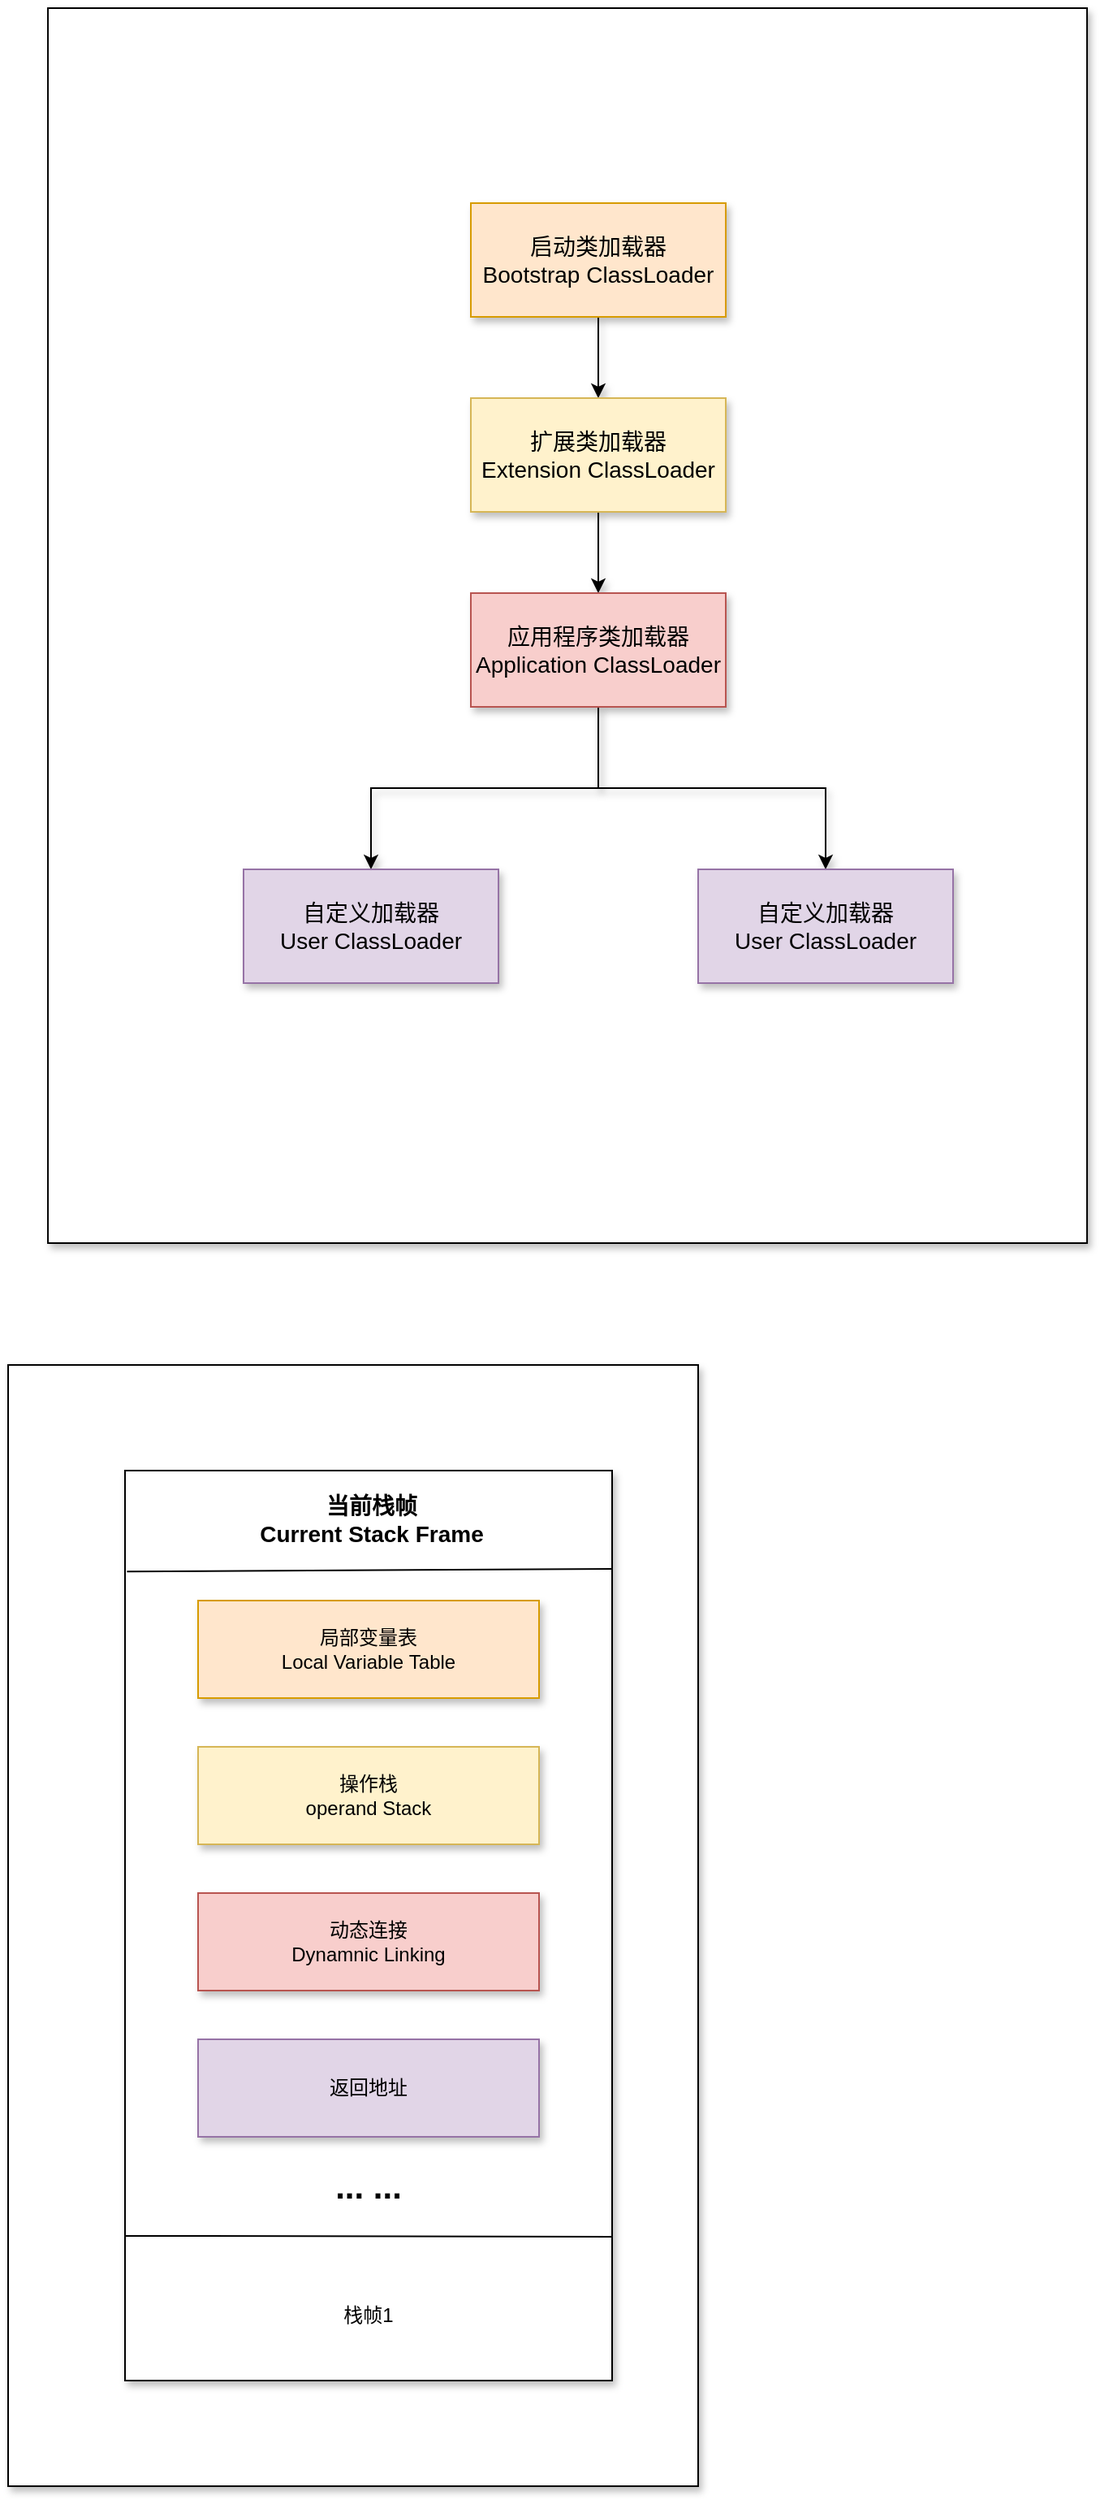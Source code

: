 <mxfile version="12.6.4" type="device"><diagram id="PfqiMa6-ajuhgwNazjBp" name="第 1 页"><mxGraphModel dx="979" dy="1805" grid="1" gridSize="10" guides="1" tooltips="1" connect="1" arrows="1" fold="1" page="1" pageScale="1" pageWidth="827" pageHeight="1169" math="0" shadow="0"><root><mxCell id="0"/><mxCell id="1" parent="0"/><mxCell id="lC67v6Mfk3BnnPEWj3Qm-26" value="" style="rounded=0;whiteSpace=wrap;html=1;shadow=1;" vertex="1" parent="1"><mxGeometry x="68" y="825" width="425" height="690" as="geometry"/></mxCell><mxCell id="lC67v6Mfk3BnnPEWj3Qm-17" value="" style="rounded=0;whiteSpace=wrap;html=1;shadow=1;" vertex="1" parent="1"><mxGeometry x="140" y="890" width="300" height="560" as="geometry"/></mxCell><mxCell id="lC67v6Mfk3BnnPEWj3Qm-11" value="" style="rounded=0;whiteSpace=wrap;html=1;shadow=1;" vertex="1" parent="1"><mxGeometry x="92.53" y="-10" width="640" height="760" as="geometry"/></mxCell><mxCell id="lC67v6Mfk3BnnPEWj3Qm-7" style="edgeStyle=orthogonalEdgeStyle;rounded=0;orthogonalLoop=1;jettySize=auto;html=1;exitX=0.5;exitY=1;exitDx=0;exitDy=0;entryX=0.5;entryY=0;entryDx=0;entryDy=0;shadow=1;comic=0;" edge="1" parent="1" source="lC67v6Mfk3BnnPEWj3Qm-1" target="lC67v6Mfk3BnnPEWj3Qm-2"><mxGeometry relative="1" as="geometry"/></mxCell><mxCell id="lC67v6Mfk3BnnPEWj3Qm-1" value="&lt;font style=&quot;font-size: 14px&quot;&gt;启动类加载器&lt;br&gt;Bootstrap&amp;nbsp;ClassLoader&lt;/font&gt;" style="rounded=0;whiteSpace=wrap;html=1;fillColor=#ffe6cc;strokeColor=#d79b00;shadow=1;comic=0;" vertex="1" parent="1"><mxGeometry x="353" y="110" width="157" height="70" as="geometry"/></mxCell><mxCell id="lC67v6Mfk3BnnPEWj3Qm-8" style="edgeStyle=orthogonalEdgeStyle;rounded=0;orthogonalLoop=1;jettySize=auto;html=1;exitX=0.5;exitY=1;exitDx=0;exitDy=0;shadow=1;comic=0;" edge="1" parent="1" source="lC67v6Mfk3BnnPEWj3Qm-2" target="lC67v6Mfk3BnnPEWj3Qm-3"><mxGeometry relative="1" as="geometry"/></mxCell><mxCell id="lC67v6Mfk3BnnPEWj3Qm-2" value="&lt;font style=&quot;font-size: 14px&quot;&gt;扩展类加载器&lt;br&gt;Extension&amp;nbsp;ClassLoader&lt;br&gt;&lt;/font&gt;" style="rounded=0;whiteSpace=wrap;html=1;fillColor=#fff2cc;strokeColor=#d6b656;shadow=1;comic=0;" vertex="1" parent="1"><mxGeometry x="353" y="230" width="157" height="70" as="geometry"/></mxCell><mxCell id="lC67v6Mfk3BnnPEWj3Qm-9" style="edgeStyle=orthogonalEdgeStyle;rounded=0;orthogonalLoop=1;jettySize=auto;html=1;exitX=0.5;exitY=1;exitDx=0;exitDy=0;entryX=0.5;entryY=0;entryDx=0;entryDy=0;shadow=1;comic=0;" edge="1" parent="1" source="lC67v6Mfk3BnnPEWj3Qm-3" target="lC67v6Mfk3BnnPEWj3Qm-4"><mxGeometry relative="1" as="geometry"/></mxCell><mxCell id="lC67v6Mfk3BnnPEWj3Qm-10" style="edgeStyle=orthogonalEdgeStyle;rounded=0;orthogonalLoop=1;jettySize=auto;html=1;shadow=1;comic=0;" edge="1" parent="1" source="lC67v6Mfk3BnnPEWj3Qm-3" target="lC67v6Mfk3BnnPEWj3Qm-6"><mxGeometry relative="1" as="geometry"/></mxCell><mxCell id="lC67v6Mfk3BnnPEWj3Qm-3" value="&lt;font style=&quot;font-size: 14px&quot;&gt;应用程序类加载器&lt;br&gt;Application ClassLoader&lt;br&gt;&lt;/font&gt;" style="rounded=0;whiteSpace=wrap;html=1;fillColor=#f8cecc;strokeColor=#b85450;shadow=1;comic=0;" vertex="1" parent="1"><mxGeometry x="353" y="350" width="157" height="70" as="geometry"/></mxCell><mxCell id="lC67v6Mfk3BnnPEWj3Qm-4" value="&lt;font style=&quot;font-size: 14px&quot;&gt;自定义加载器&lt;br&gt;User ClassLoader&lt;br&gt;&lt;/font&gt;" style="rounded=0;whiteSpace=wrap;html=1;fillColor=#e1d5e7;strokeColor=#9673a6;shadow=1;comic=0;" vertex="1" parent="1"><mxGeometry x="213" y="520" width="157" height="70" as="geometry"/></mxCell><mxCell id="lC67v6Mfk3BnnPEWj3Qm-6" value="&lt;font style=&quot;font-size: 14px&quot;&gt;自定义加载器&lt;br&gt;User ClassLoader&lt;br&gt;&lt;/font&gt;" style="rounded=0;whiteSpace=wrap;html=1;fillColor=#e1d5e7;strokeColor=#9673a6;shadow=1;comic=0;" vertex="1" parent="1"><mxGeometry x="493" y="520" width="157" height="70" as="geometry"/></mxCell><mxCell id="lC67v6Mfk3BnnPEWj3Qm-12" value="局部变量表&lt;br&gt;Local&amp;nbsp;Variable&amp;nbsp;Table" style="rounded=0;whiteSpace=wrap;html=1;shadow=1;fillColor=#ffe6cc;strokeColor=#d79b00;" vertex="1" parent="1"><mxGeometry x="185" y="970" width="210" height="60" as="geometry"/></mxCell><mxCell id="lC67v6Mfk3BnnPEWj3Qm-14" value="操作栈&lt;br&gt;operand Stack" style="rounded=0;whiteSpace=wrap;html=1;shadow=1;fillColor=#fff2cc;strokeColor=#d6b656;" vertex="1" parent="1"><mxGeometry x="185" y="1060" width="210" height="60" as="geometry"/></mxCell><mxCell id="lC67v6Mfk3BnnPEWj3Qm-15" value="动态连接&lt;br&gt;Dynamnic&amp;nbsp;Linking" style="rounded=0;whiteSpace=wrap;html=1;shadow=1;fillColor=#f8cecc;strokeColor=#b85450;" vertex="1" parent="1"><mxGeometry x="185" y="1150" width="210" height="60" as="geometry"/></mxCell><mxCell id="lC67v6Mfk3BnnPEWj3Qm-16" value="返回地址" style="rounded=0;whiteSpace=wrap;html=1;shadow=1;fillColor=#e1d5e7;strokeColor=#9673a6;" vertex="1" parent="1"><mxGeometry x="185" y="1240" width="210" height="60" as="geometry"/></mxCell><mxCell id="lC67v6Mfk3BnnPEWj3Qm-19" value="" style="endArrow=none;html=1;shadow=0;exitX=0.004;exitY=0.111;exitDx=0;exitDy=0;exitPerimeter=0;entryX=1.001;entryY=0.108;entryDx=0;entryDy=0;entryPerimeter=0;" edge="1" parent="1" source="lC67v6Mfk3BnnPEWj3Qm-17" target="lC67v6Mfk3BnnPEWj3Qm-17"><mxGeometry width="50" height="50" relative="1" as="geometry"><mxPoint x="200" y="940" as="sourcePoint"/><mxPoint x="250" y="890" as="targetPoint"/></mxGeometry></mxCell><mxCell id="lC67v6Mfk3BnnPEWj3Qm-20" value="&lt;b style=&quot;font-size: 14px&quot;&gt;当前栈帧&lt;br&gt;Current&amp;nbsp;Stack&amp;nbsp;Frame&lt;/b&gt;" style="text;html=1;strokeColor=none;fillColor=none;align=center;verticalAlign=middle;whiteSpace=wrap;rounded=0;shadow=1;" vertex="1" parent="1"><mxGeometry x="222.5" y="900" width="138" height="40" as="geometry"/></mxCell><mxCell id="lC67v6Mfk3BnnPEWj3Qm-22" value="" style="endArrow=none;html=1;shadow=0;exitX=0.001;exitY=0.841;exitDx=0;exitDy=0;exitPerimeter=0;entryX=1.001;entryY=0.842;entryDx=0;entryDy=0;entryPerimeter=0;" edge="1" parent="1" source="lC67v6Mfk3BnnPEWj3Qm-17" target="lC67v6Mfk3BnnPEWj3Qm-17"><mxGeometry width="50" height="50" relative="1" as="geometry"><mxPoint x="150" y="1450" as="sourcePoint"/><mxPoint x="200" y="1400" as="targetPoint"/></mxGeometry></mxCell><mxCell id="lC67v6Mfk3BnnPEWj3Qm-24" value="栈帧1" style="text;html=1;strokeColor=none;fillColor=none;align=center;verticalAlign=middle;whiteSpace=wrap;rounded=0;shadow=1;" vertex="1" parent="1"><mxGeometry x="270" y="1400" width="40" height="20" as="geometry"/></mxCell><mxCell id="lC67v6Mfk3BnnPEWj3Qm-25" value="&lt;b&gt;&lt;font style=&quot;font-size: 21px&quot;&gt;... ...&lt;/font&gt;&lt;/b&gt;" style="text;html=1;strokeColor=none;fillColor=none;align=center;verticalAlign=middle;whiteSpace=wrap;rounded=0;shadow=1;" vertex="1" parent="1"><mxGeometry x="240" y="1320" width="100" height="20" as="geometry"/></mxCell></root></mxGraphModel></diagram></mxfile>